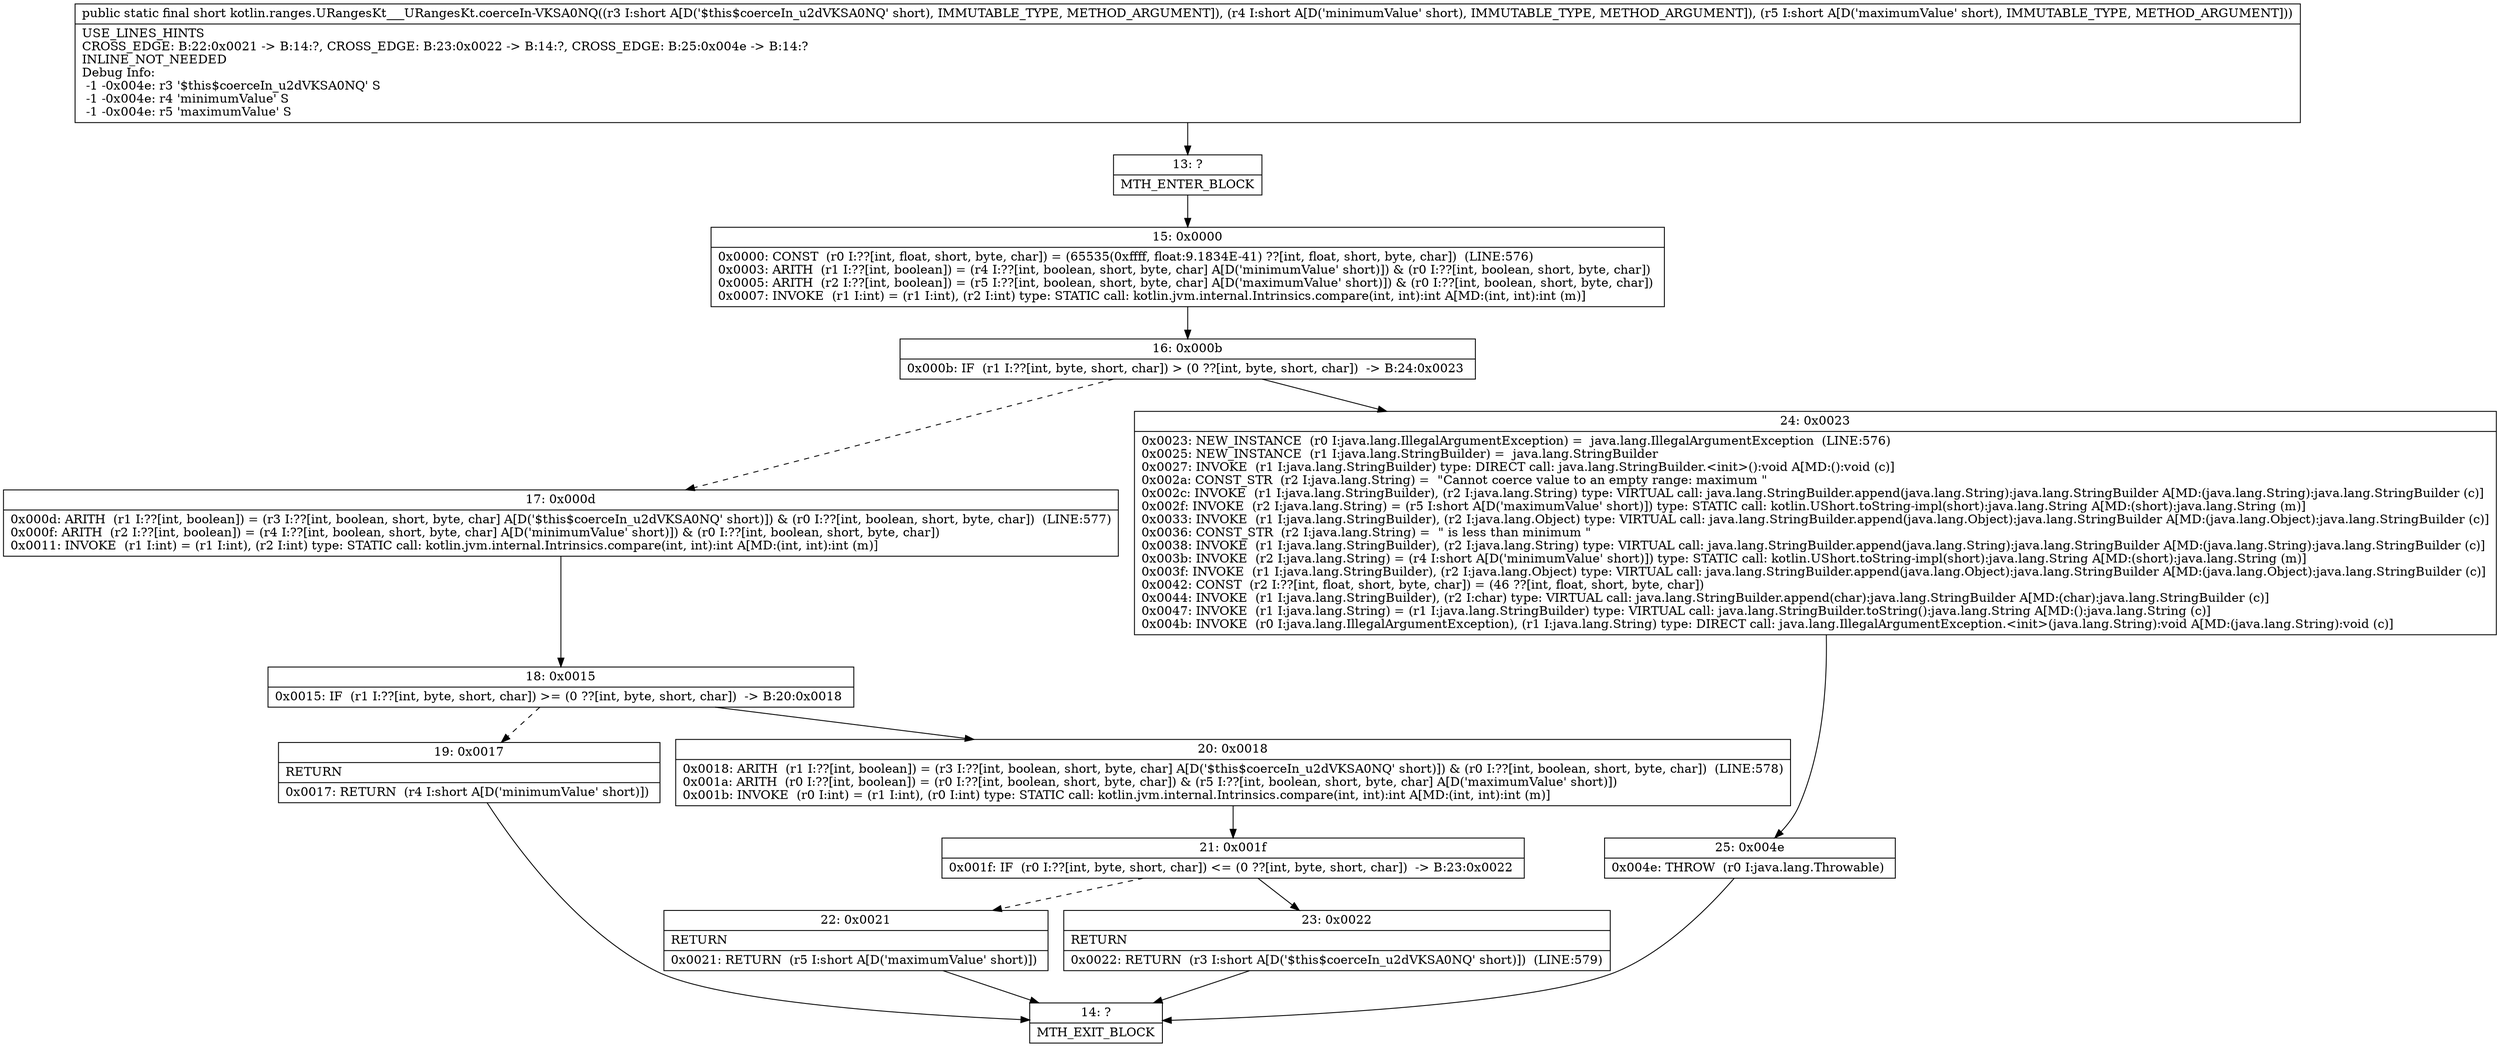 digraph "CFG forkotlin.ranges.URangesKt___URangesKt.coerceIn\-VKSA0NQ(SSS)S" {
Node_13 [shape=record,label="{13\:\ ?|MTH_ENTER_BLOCK\l}"];
Node_15 [shape=record,label="{15\:\ 0x0000|0x0000: CONST  (r0 I:??[int, float, short, byte, char]) = (65535(0xffff, float:9.1834E\-41) ??[int, float, short, byte, char])  (LINE:576)\l0x0003: ARITH  (r1 I:??[int, boolean]) = (r4 I:??[int, boolean, short, byte, char] A[D('minimumValue' short)]) & (r0 I:??[int, boolean, short, byte, char]) \l0x0005: ARITH  (r2 I:??[int, boolean]) = (r5 I:??[int, boolean, short, byte, char] A[D('maximumValue' short)]) & (r0 I:??[int, boolean, short, byte, char]) \l0x0007: INVOKE  (r1 I:int) = (r1 I:int), (r2 I:int) type: STATIC call: kotlin.jvm.internal.Intrinsics.compare(int, int):int A[MD:(int, int):int (m)]\l}"];
Node_16 [shape=record,label="{16\:\ 0x000b|0x000b: IF  (r1 I:??[int, byte, short, char]) \> (0 ??[int, byte, short, char])  \-\> B:24:0x0023 \l}"];
Node_17 [shape=record,label="{17\:\ 0x000d|0x000d: ARITH  (r1 I:??[int, boolean]) = (r3 I:??[int, boolean, short, byte, char] A[D('$this$coerceIn_u2dVKSA0NQ' short)]) & (r0 I:??[int, boolean, short, byte, char])  (LINE:577)\l0x000f: ARITH  (r2 I:??[int, boolean]) = (r4 I:??[int, boolean, short, byte, char] A[D('minimumValue' short)]) & (r0 I:??[int, boolean, short, byte, char]) \l0x0011: INVOKE  (r1 I:int) = (r1 I:int), (r2 I:int) type: STATIC call: kotlin.jvm.internal.Intrinsics.compare(int, int):int A[MD:(int, int):int (m)]\l}"];
Node_18 [shape=record,label="{18\:\ 0x0015|0x0015: IF  (r1 I:??[int, byte, short, char]) \>= (0 ??[int, byte, short, char])  \-\> B:20:0x0018 \l}"];
Node_19 [shape=record,label="{19\:\ 0x0017|RETURN\l|0x0017: RETURN  (r4 I:short A[D('minimumValue' short)]) \l}"];
Node_14 [shape=record,label="{14\:\ ?|MTH_EXIT_BLOCK\l}"];
Node_20 [shape=record,label="{20\:\ 0x0018|0x0018: ARITH  (r1 I:??[int, boolean]) = (r3 I:??[int, boolean, short, byte, char] A[D('$this$coerceIn_u2dVKSA0NQ' short)]) & (r0 I:??[int, boolean, short, byte, char])  (LINE:578)\l0x001a: ARITH  (r0 I:??[int, boolean]) = (r0 I:??[int, boolean, short, byte, char]) & (r5 I:??[int, boolean, short, byte, char] A[D('maximumValue' short)]) \l0x001b: INVOKE  (r0 I:int) = (r1 I:int), (r0 I:int) type: STATIC call: kotlin.jvm.internal.Intrinsics.compare(int, int):int A[MD:(int, int):int (m)]\l}"];
Node_21 [shape=record,label="{21\:\ 0x001f|0x001f: IF  (r0 I:??[int, byte, short, char]) \<= (0 ??[int, byte, short, char])  \-\> B:23:0x0022 \l}"];
Node_22 [shape=record,label="{22\:\ 0x0021|RETURN\l|0x0021: RETURN  (r5 I:short A[D('maximumValue' short)]) \l}"];
Node_23 [shape=record,label="{23\:\ 0x0022|RETURN\l|0x0022: RETURN  (r3 I:short A[D('$this$coerceIn_u2dVKSA0NQ' short)])  (LINE:579)\l}"];
Node_24 [shape=record,label="{24\:\ 0x0023|0x0023: NEW_INSTANCE  (r0 I:java.lang.IllegalArgumentException) =  java.lang.IllegalArgumentException  (LINE:576)\l0x0025: NEW_INSTANCE  (r1 I:java.lang.StringBuilder) =  java.lang.StringBuilder \l0x0027: INVOKE  (r1 I:java.lang.StringBuilder) type: DIRECT call: java.lang.StringBuilder.\<init\>():void A[MD:():void (c)]\l0x002a: CONST_STR  (r2 I:java.lang.String) =  \"Cannot coerce value to an empty range: maximum \" \l0x002c: INVOKE  (r1 I:java.lang.StringBuilder), (r2 I:java.lang.String) type: VIRTUAL call: java.lang.StringBuilder.append(java.lang.String):java.lang.StringBuilder A[MD:(java.lang.String):java.lang.StringBuilder (c)]\l0x002f: INVOKE  (r2 I:java.lang.String) = (r5 I:short A[D('maximumValue' short)]) type: STATIC call: kotlin.UShort.toString\-impl(short):java.lang.String A[MD:(short):java.lang.String (m)]\l0x0033: INVOKE  (r1 I:java.lang.StringBuilder), (r2 I:java.lang.Object) type: VIRTUAL call: java.lang.StringBuilder.append(java.lang.Object):java.lang.StringBuilder A[MD:(java.lang.Object):java.lang.StringBuilder (c)]\l0x0036: CONST_STR  (r2 I:java.lang.String) =  \" is less than minimum \" \l0x0038: INVOKE  (r1 I:java.lang.StringBuilder), (r2 I:java.lang.String) type: VIRTUAL call: java.lang.StringBuilder.append(java.lang.String):java.lang.StringBuilder A[MD:(java.lang.String):java.lang.StringBuilder (c)]\l0x003b: INVOKE  (r2 I:java.lang.String) = (r4 I:short A[D('minimumValue' short)]) type: STATIC call: kotlin.UShort.toString\-impl(short):java.lang.String A[MD:(short):java.lang.String (m)]\l0x003f: INVOKE  (r1 I:java.lang.StringBuilder), (r2 I:java.lang.Object) type: VIRTUAL call: java.lang.StringBuilder.append(java.lang.Object):java.lang.StringBuilder A[MD:(java.lang.Object):java.lang.StringBuilder (c)]\l0x0042: CONST  (r2 I:??[int, float, short, byte, char]) = (46 ??[int, float, short, byte, char]) \l0x0044: INVOKE  (r1 I:java.lang.StringBuilder), (r2 I:char) type: VIRTUAL call: java.lang.StringBuilder.append(char):java.lang.StringBuilder A[MD:(char):java.lang.StringBuilder (c)]\l0x0047: INVOKE  (r1 I:java.lang.String) = (r1 I:java.lang.StringBuilder) type: VIRTUAL call: java.lang.StringBuilder.toString():java.lang.String A[MD:():java.lang.String (c)]\l0x004b: INVOKE  (r0 I:java.lang.IllegalArgumentException), (r1 I:java.lang.String) type: DIRECT call: java.lang.IllegalArgumentException.\<init\>(java.lang.String):void A[MD:(java.lang.String):void (c)]\l}"];
Node_25 [shape=record,label="{25\:\ 0x004e|0x004e: THROW  (r0 I:java.lang.Throwable) \l}"];
MethodNode[shape=record,label="{public static final short kotlin.ranges.URangesKt___URangesKt.coerceIn\-VKSA0NQ((r3 I:short A[D('$this$coerceIn_u2dVKSA0NQ' short), IMMUTABLE_TYPE, METHOD_ARGUMENT]), (r4 I:short A[D('minimumValue' short), IMMUTABLE_TYPE, METHOD_ARGUMENT]), (r5 I:short A[D('maximumValue' short), IMMUTABLE_TYPE, METHOD_ARGUMENT]))  | USE_LINES_HINTS\lCROSS_EDGE: B:22:0x0021 \-\> B:14:?, CROSS_EDGE: B:23:0x0022 \-\> B:14:?, CROSS_EDGE: B:25:0x004e \-\> B:14:?\lINLINE_NOT_NEEDED\lDebug Info:\l  \-1 \-0x004e: r3 '$this$coerceIn_u2dVKSA0NQ' S\l  \-1 \-0x004e: r4 'minimumValue' S\l  \-1 \-0x004e: r5 'maximumValue' S\l}"];
MethodNode -> Node_13;Node_13 -> Node_15;
Node_15 -> Node_16;
Node_16 -> Node_17[style=dashed];
Node_16 -> Node_24;
Node_17 -> Node_18;
Node_18 -> Node_19[style=dashed];
Node_18 -> Node_20;
Node_19 -> Node_14;
Node_20 -> Node_21;
Node_21 -> Node_22[style=dashed];
Node_21 -> Node_23;
Node_22 -> Node_14;
Node_23 -> Node_14;
Node_24 -> Node_25;
Node_25 -> Node_14;
}

